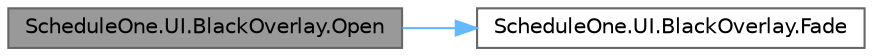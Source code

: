 digraph "ScheduleOne.UI.BlackOverlay.Open"
{
 // LATEX_PDF_SIZE
  bgcolor="transparent";
  edge [fontname=Helvetica,fontsize=10,labelfontname=Helvetica,labelfontsize=10];
  node [fontname=Helvetica,fontsize=10,shape=box,height=0.2,width=0.4];
  rankdir="LR";
  Node1 [id="Node000001",label="ScheduleOne.UI.BlackOverlay.Open",height=0.2,width=0.4,color="gray40", fillcolor="grey60", style="filled", fontcolor="black",tooltip=" "];
  Node1 -> Node2 [id="edge1_Node000001_Node000002",color="steelblue1",style="solid",tooltip=" "];
  Node2 [id="Node000002",label="ScheduleOne.UI.BlackOverlay.Fade",height=0.2,width=0.4,color="grey40", fillcolor="white", style="filled",URL="$class_schedule_one_1_1_u_i_1_1_black_overlay.html#af1781e96cb27295cdd67df0a12efcdd5",tooltip=" "];
}
